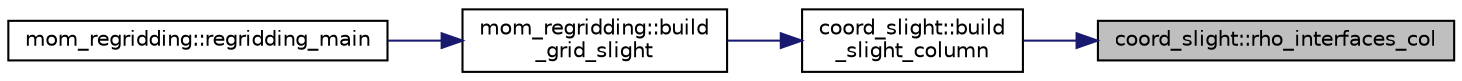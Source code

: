 digraph "coord_slight::rho_interfaces_col"
{
 // INTERACTIVE_SVG=YES
 // LATEX_PDF_SIZE
  edge [fontname="Helvetica",fontsize="10",labelfontname="Helvetica",labelfontsize="10"];
  node [fontname="Helvetica",fontsize="10",shape=record];
  rankdir="RL";
  Node1 [label="coord_slight::rho_interfaces_col",height=0.2,width=0.4,color="black", fillcolor="grey75", style="filled", fontcolor="black",tooltip="Finds the new interface locations in a column of water that match the prescribed target densities."];
  Node1 -> Node2 [dir="back",color="midnightblue",fontsize="10",style="solid",fontname="Helvetica"];
  Node2 [label="coord_slight::build\l_slight_column",height=0.2,width=0.4,color="black", fillcolor="white", style="filled",URL="$namespacecoord__slight.html#a89d6d137cc90ffddea5cf16b754c6e5b",tooltip="Build a SLight coordinate column."];
  Node2 -> Node3 [dir="back",color="midnightblue",fontsize="10",style="solid",fontname="Helvetica"];
  Node3 [label="mom_regridding::build\l_grid_slight",height=0.2,width=0.4,color="black", fillcolor="white", style="filled",URL="$namespacemom__regridding.html#a22774f1202d4e7c7c52154bd00206b01",tooltip="Builds a grid that tracks density interfaces for water that is denser than the surface density plus a..."];
  Node3 -> Node4 [dir="back",color="midnightblue",fontsize="10",style="solid",fontname="Helvetica"];
  Node4 [label="mom_regridding::regridding_main",height=0.2,width=0.4,color="black", fillcolor="white", style="filled",URL="$namespacemom__regridding.html#ab354fe3423a39fef6f2b66f409b1682c",tooltip="Dispatching regridding routine for orchestrating regridding & remapping."];
}
